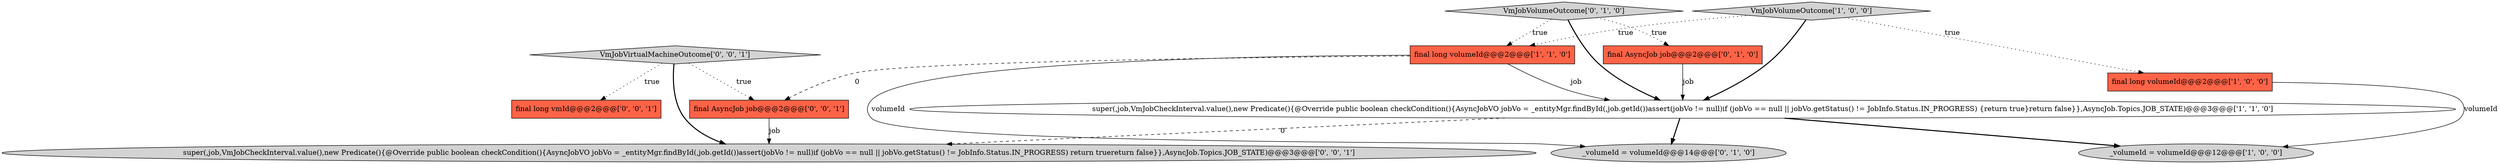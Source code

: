 digraph {
8 [style = filled, label = "final long vmId@@@2@@@['0', '0', '1']", fillcolor = tomato, shape = box image = "AAA0AAABBB3BBB"];
4 [style = filled, label = "_volumeId = volumeId@@@12@@@['1', '0', '0']", fillcolor = lightgray, shape = ellipse image = "AAA0AAABBB1BBB"];
2 [style = filled, label = "final long volumeId@@@2@@@['1', '1', '0']", fillcolor = tomato, shape = box image = "AAA0AAABBB1BBB"];
3 [style = filled, label = "super(,job,VmJobCheckInterval.value(),new Predicate(){@Override public boolean checkCondition(){AsyncJobVO jobVo = _entityMgr.findById(,job.getId())assert(jobVo != null)if (jobVo == null || jobVo.getStatus() != JobInfo.Status.IN_PROGRESS) {return true}return false}},AsyncJob.Topics.JOB_STATE)@@@3@@@['1', '1', '0']", fillcolor = white, shape = ellipse image = "AAA0AAABBB1BBB"];
0 [style = filled, label = "final long volumeId@@@2@@@['1', '0', '0']", fillcolor = tomato, shape = box image = "AAA0AAABBB1BBB"];
7 [style = filled, label = "VmJobVolumeOutcome['0', '1', '0']", fillcolor = lightgray, shape = diamond image = "AAA0AAABBB2BBB"];
6 [style = filled, label = "final AsyncJob job@@@2@@@['0', '1', '0']", fillcolor = tomato, shape = box image = "AAA0AAABBB2BBB"];
5 [style = filled, label = "_volumeId = volumeId@@@14@@@['0', '1', '0']", fillcolor = lightgray, shape = ellipse image = "AAA0AAABBB2BBB"];
9 [style = filled, label = "VmJobVirtualMachineOutcome['0', '0', '1']", fillcolor = lightgray, shape = diamond image = "AAA0AAABBB3BBB"];
11 [style = filled, label = "final AsyncJob job@@@2@@@['0', '0', '1']", fillcolor = tomato, shape = box image = "AAA0AAABBB3BBB"];
10 [style = filled, label = "super(,job,VmJobCheckInterval.value(),new Predicate(){@Override public boolean checkCondition(){AsyncJobVO jobVo = _entityMgr.findById(,job.getId())assert(jobVo != null)if (jobVo == null || jobVo.getStatus() != JobInfo.Status.IN_PROGRESS) return truereturn false}},AsyncJob.Topics.JOB_STATE)@@@3@@@['0', '0', '1']", fillcolor = lightgray, shape = ellipse image = "AAA0AAABBB3BBB"];
1 [style = filled, label = "VmJobVolumeOutcome['1', '0', '0']", fillcolor = lightgray, shape = diamond image = "AAA0AAABBB1BBB"];
7->2 [style = dotted, label="true"];
1->2 [style = dotted, label="true"];
9->11 [style = dotted, label="true"];
1->0 [style = dotted, label="true"];
1->3 [style = bold, label=""];
9->8 [style = dotted, label="true"];
2->11 [style = dashed, label="0"];
6->3 [style = solid, label="job"];
3->5 [style = bold, label=""];
7->6 [style = dotted, label="true"];
11->10 [style = solid, label="job"];
2->3 [style = solid, label="job"];
3->4 [style = bold, label=""];
0->4 [style = solid, label="volumeId"];
2->5 [style = solid, label="volumeId"];
9->10 [style = bold, label=""];
3->10 [style = dashed, label="0"];
7->3 [style = bold, label=""];
}
